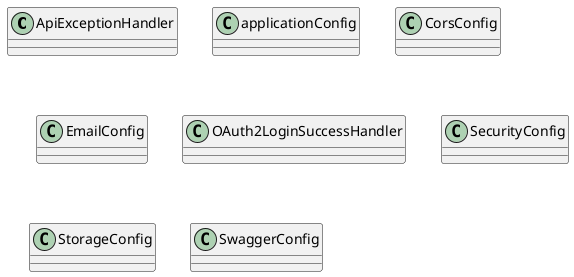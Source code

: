 @startuml Simple Config Class Diagram

class ApiExceptionHandler {
}

class applicationConfig {
}

class CorsConfig {
}

class EmailConfig {
}

class OAuth2LoginSuccessHandler {
}

class SecurityConfig {
}

class StorageConfig {
}

class SwaggerConfig {
}

@enduml